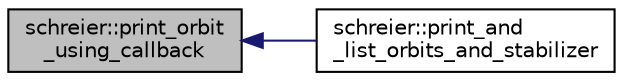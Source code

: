 digraph "schreier::print_orbit_using_callback"
{
  edge [fontname="Helvetica",fontsize="10",labelfontname="Helvetica",labelfontsize="10"];
  node [fontname="Helvetica",fontsize="10",shape=record];
  rankdir="LR";
  Node4746 [label="schreier::print_orbit\l_using_callback",height=0.2,width=0.4,color="black", fillcolor="grey75", style="filled", fontcolor="black"];
  Node4746 -> Node4747 [dir="back",color="midnightblue",fontsize="10",style="solid",fontname="Helvetica"];
  Node4747 [label="schreier::print_and\l_list_orbits_and_stabilizer",height=0.2,width=0.4,color="black", fillcolor="white", style="filled",URL="$d3/dd6/classschreier.html#ad6b4fa4094b8c359f67b73fa73d7a159"];
}
